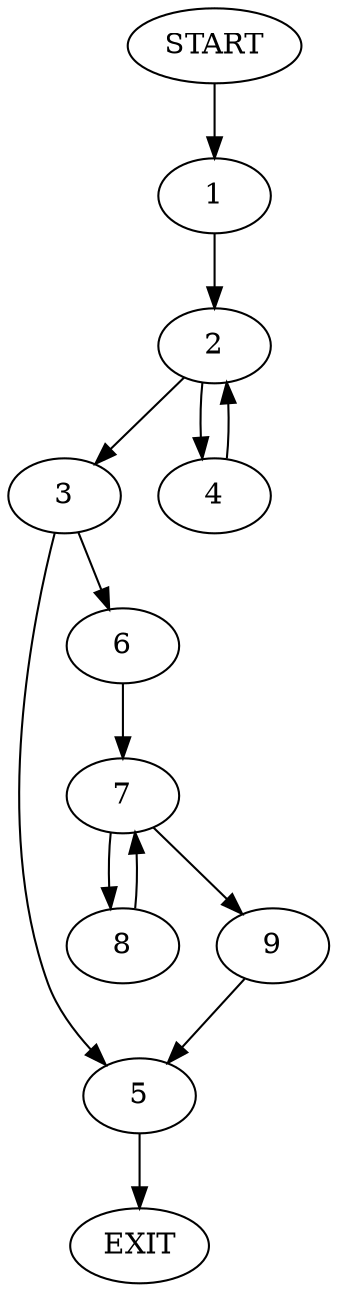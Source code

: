 digraph {
0 [label="START"]
10 [label="EXIT"]
0 -> 1
1 -> 2
2 -> 3
2 -> 4
4 -> 2
3 -> 5
3 -> 6
6 -> 7
5 -> 10
7 -> 8
7 -> 9
8 -> 7
9 -> 5
}
